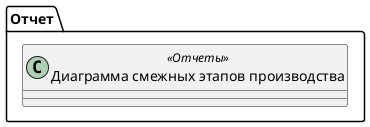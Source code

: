 ﻿@startuml ДиаграммаСмежныхЭтаповПроизводства
'!include templates.wsd
'..\include templates.wsd
class Отчет.ДиаграммаСмежныхЭтаповПроизводства as "Диаграмма смежных этапов производства" <<Отчеты>>
{
}
@enduml
